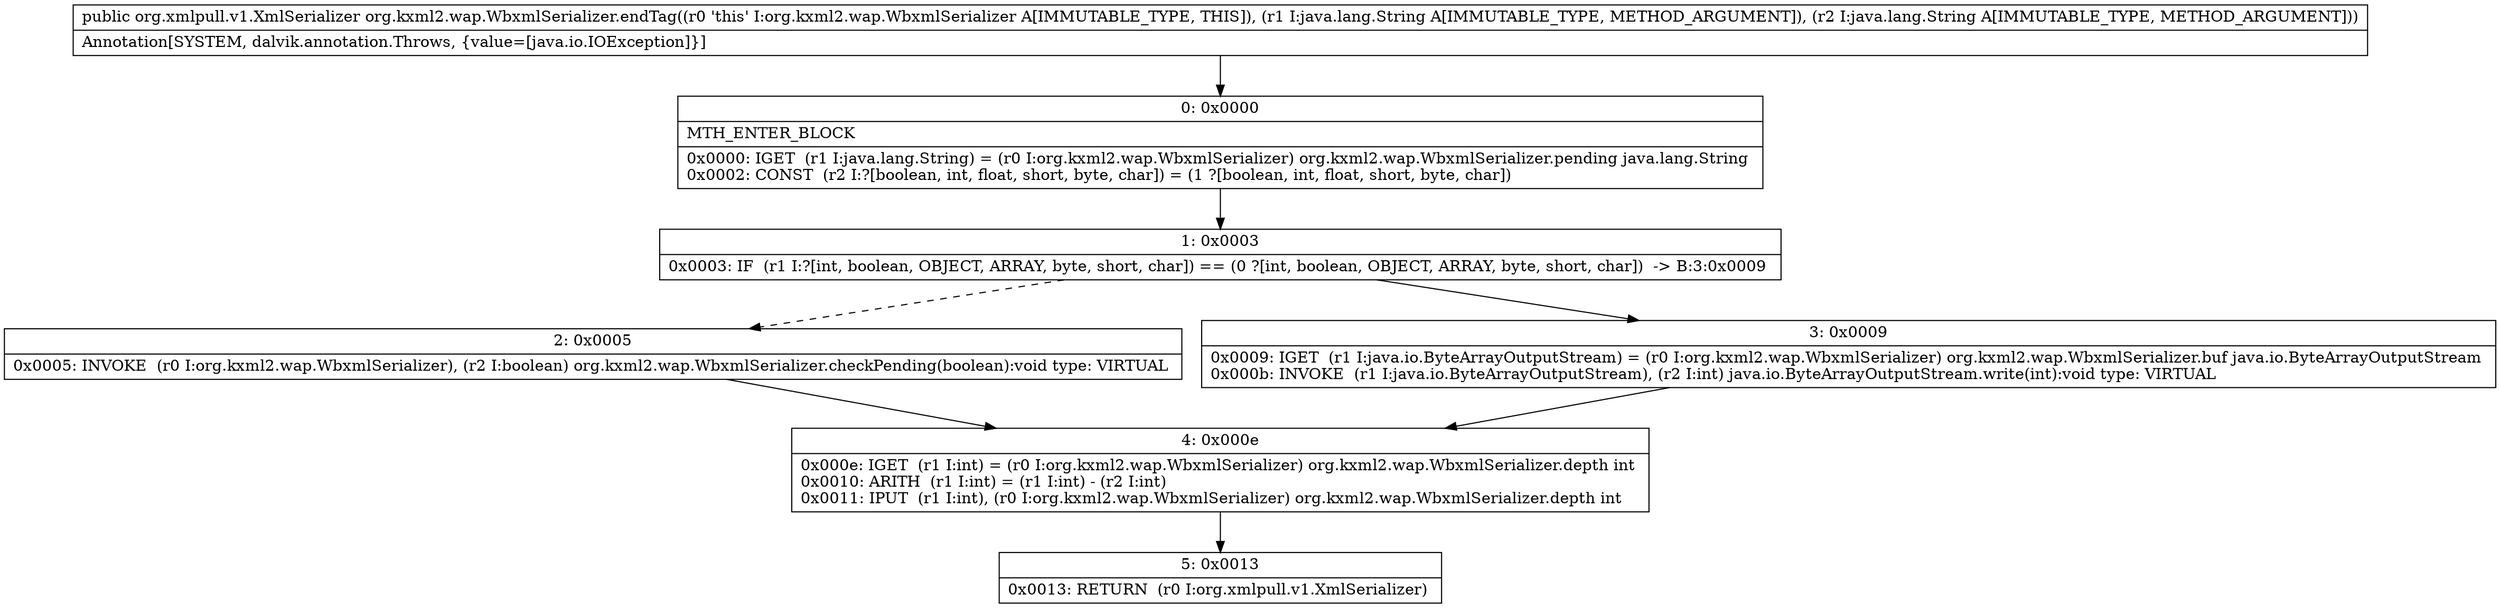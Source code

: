 digraph "CFG fororg.kxml2.wap.WbxmlSerializer.endTag(Ljava\/lang\/String;Ljava\/lang\/String;)Lorg\/xmlpull\/v1\/XmlSerializer;" {
Node_0 [shape=record,label="{0\:\ 0x0000|MTH_ENTER_BLOCK\l|0x0000: IGET  (r1 I:java.lang.String) = (r0 I:org.kxml2.wap.WbxmlSerializer) org.kxml2.wap.WbxmlSerializer.pending java.lang.String \l0x0002: CONST  (r2 I:?[boolean, int, float, short, byte, char]) = (1 ?[boolean, int, float, short, byte, char]) \l}"];
Node_1 [shape=record,label="{1\:\ 0x0003|0x0003: IF  (r1 I:?[int, boolean, OBJECT, ARRAY, byte, short, char]) == (0 ?[int, boolean, OBJECT, ARRAY, byte, short, char])  \-\> B:3:0x0009 \l}"];
Node_2 [shape=record,label="{2\:\ 0x0005|0x0005: INVOKE  (r0 I:org.kxml2.wap.WbxmlSerializer), (r2 I:boolean) org.kxml2.wap.WbxmlSerializer.checkPending(boolean):void type: VIRTUAL \l}"];
Node_3 [shape=record,label="{3\:\ 0x0009|0x0009: IGET  (r1 I:java.io.ByteArrayOutputStream) = (r0 I:org.kxml2.wap.WbxmlSerializer) org.kxml2.wap.WbxmlSerializer.buf java.io.ByteArrayOutputStream \l0x000b: INVOKE  (r1 I:java.io.ByteArrayOutputStream), (r2 I:int) java.io.ByteArrayOutputStream.write(int):void type: VIRTUAL \l}"];
Node_4 [shape=record,label="{4\:\ 0x000e|0x000e: IGET  (r1 I:int) = (r0 I:org.kxml2.wap.WbxmlSerializer) org.kxml2.wap.WbxmlSerializer.depth int \l0x0010: ARITH  (r1 I:int) = (r1 I:int) \- (r2 I:int) \l0x0011: IPUT  (r1 I:int), (r0 I:org.kxml2.wap.WbxmlSerializer) org.kxml2.wap.WbxmlSerializer.depth int \l}"];
Node_5 [shape=record,label="{5\:\ 0x0013|0x0013: RETURN  (r0 I:org.xmlpull.v1.XmlSerializer) \l}"];
MethodNode[shape=record,label="{public org.xmlpull.v1.XmlSerializer org.kxml2.wap.WbxmlSerializer.endTag((r0 'this' I:org.kxml2.wap.WbxmlSerializer A[IMMUTABLE_TYPE, THIS]), (r1 I:java.lang.String A[IMMUTABLE_TYPE, METHOD_ARGUMENT]), (r2 I:java.lang.String A[IMMUTABLE_TYPE, METHOD_ARGUMENT]))  | Annotation[SYSTEM, dalvik.annotation.Throws, \{value=[java.io.IOException]\}]\l}"];
MethodNode -> Node_0;
Node_0 -> Node_1;
Node_1 -> Node_2[style=dashed];
Node_1 -> Node_3;
Node_2 -> Node_4;
Node_3 -> Node_4;
Node_4 -> Node_5;
}

